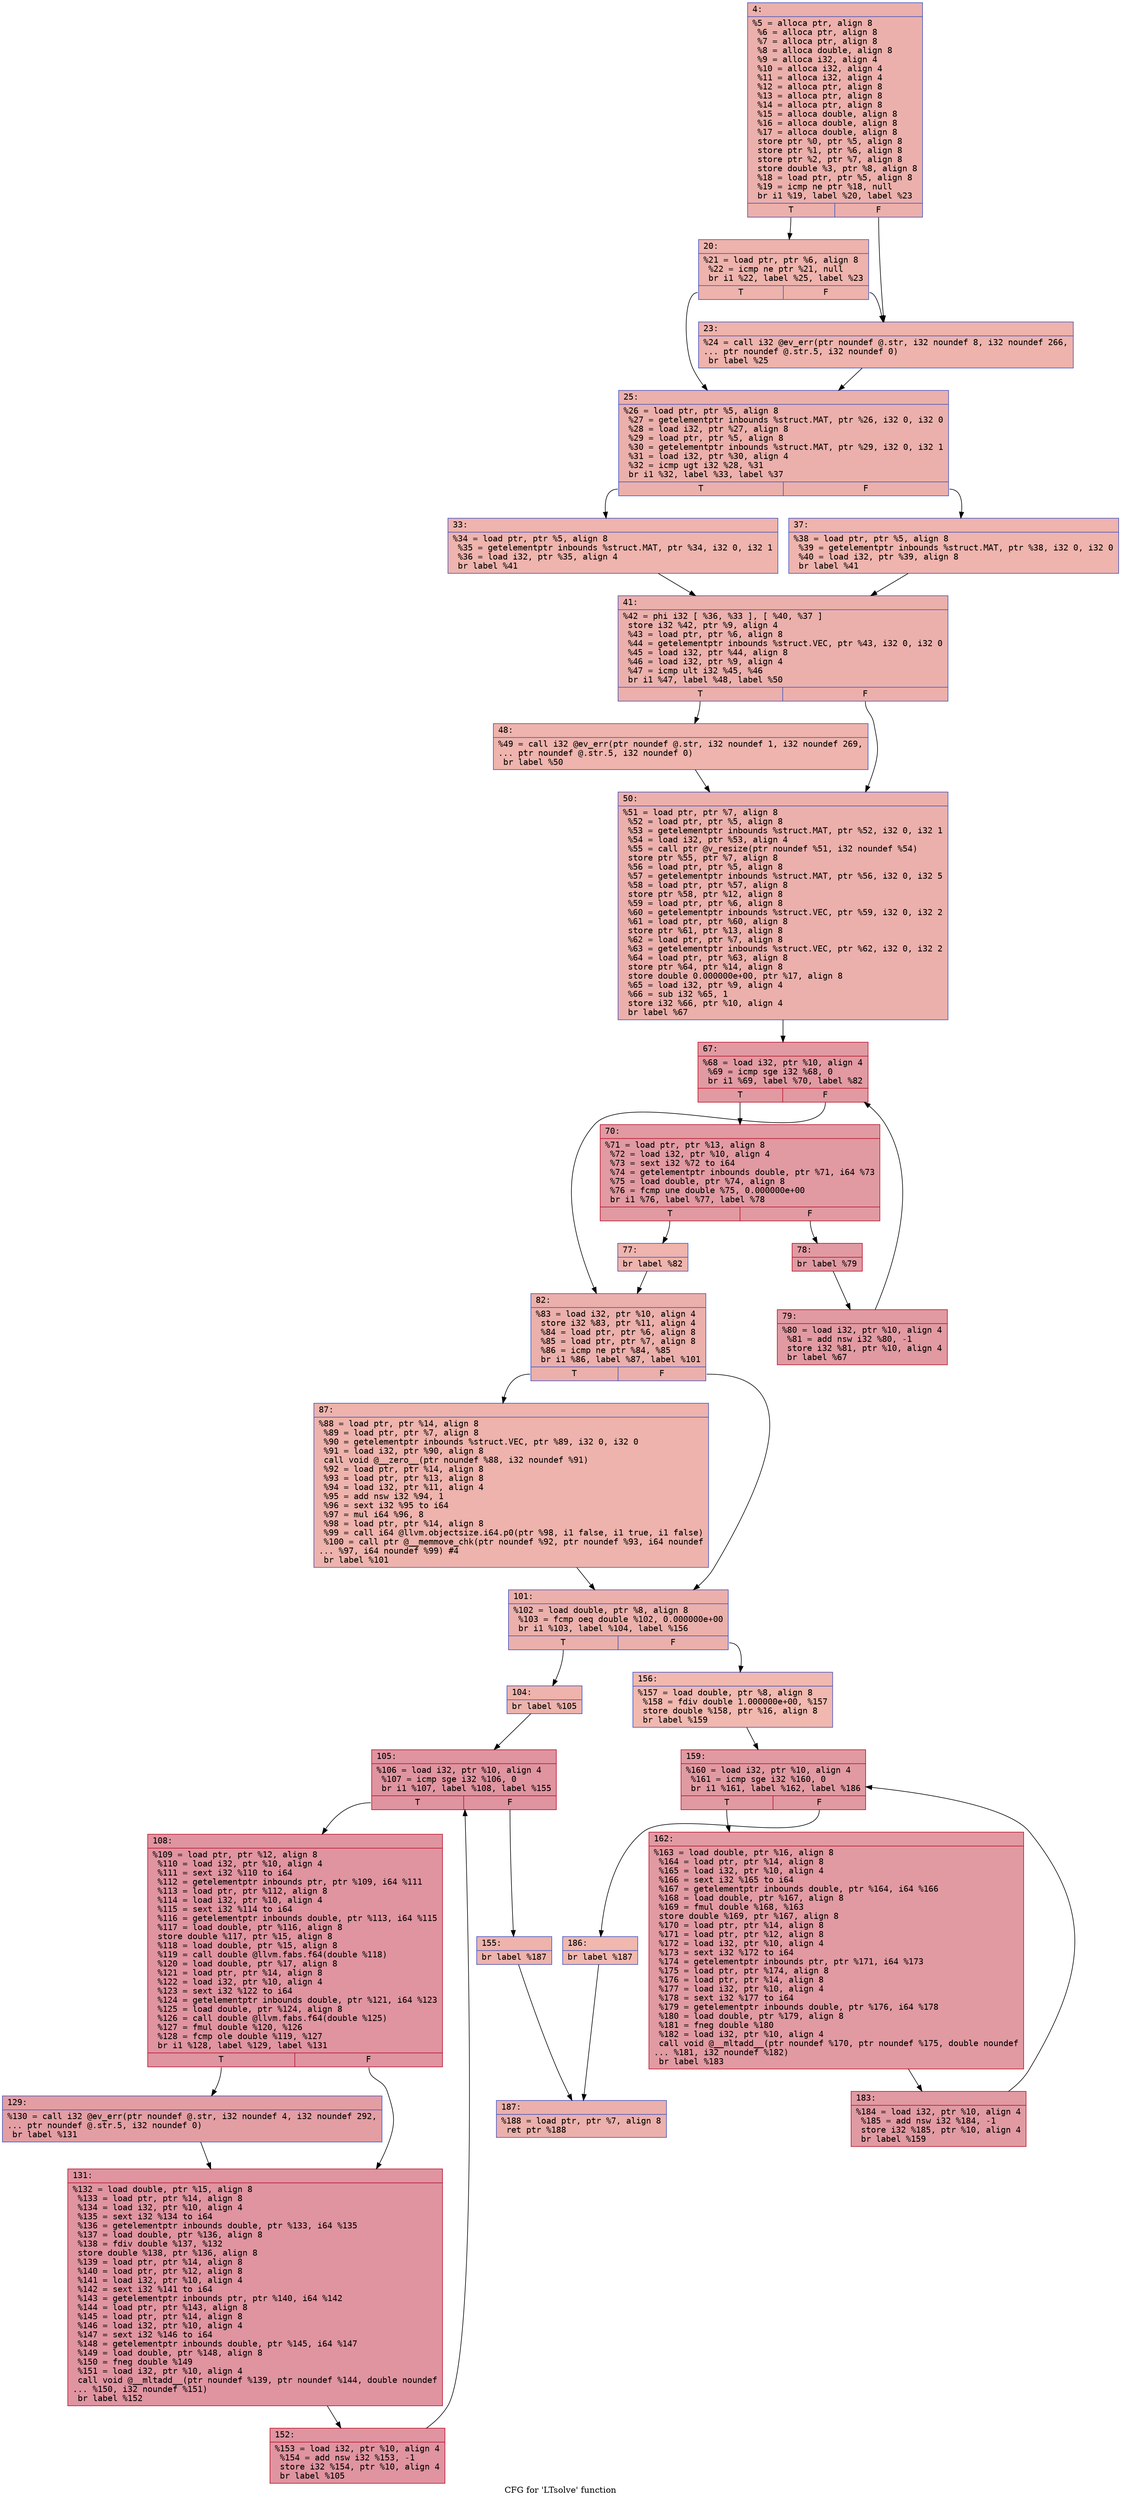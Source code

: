 digraph "CFG for 'LTsolve' function" {
	label="CFG for 'LTsolve' function";

	Node0x600001540190 [shape=record,color="#3d50c3ff", style=filled, fillcolor="#d24b4070" fontname="Courier",label="{4:\l|  %5 = alloca ptr, align 8\l  %6 = alloca ptr, align 8\l  %7 = alloca ptr, align 8\l  %8 = alloca double, align 8\l  %9 = alloca i32, align 4\l  %10 = alloca i32, align 4\l  %11 = alloca i32, align 4\l  %12 = alloca ptr, align 8\l  %13 = alloca ptr, align 8\l  %14 = alloca ptr, align 8\l  %15 = alloca double, align 8\l  %16 = alloca double, align 8\l  %17 = alloca double, align 8\l  store ptr %0, ptr %5, align 8\l  store ptr %1, ptr %6, align 8\l  store ptr %2, ptr %7, align 8\l  store double %3, ptr %8, align 8\l  %18 = load ptr, ptr %5, align 8\l  %19 = icmp ne ptr %18, null\l  br i1 %19, label %20, label %23\l|{<s0>T|<s1>F}}"];
	Node0x600001540190:s0 -> Node0x6000015401e0[tooltip="4 -> 20\nProbability 62.50%" ];
	Node0x600001540190:s1 -> Node0x600001540230[tooltip="4 -> 23\nProbability 37.50%" ];
	Node0x6000015401e0 [shape=record,color="#3d50c3ff", style=filled, fillcolor="#d6524470" fontname="Courier",label="{20:\l|  %21 = load ptr, ptr %6, align 8\l  %22 = icmp ne ptr %21, null\l  br i1 %22, label %25, label %23\l|{<s0>T|<s1>F}}"];
	Node0x6000015401e0:s0 -> Node0x600001540280[tooltip="20 -> 25\nProbability 62.50%" ];
	Node0x6000015401e0:s1 -> Node0x600001540230[tooltip="20 -> 23\nProbability 37.50%" ];
	Node0x600001540230 [shape=record,color="#3d50c3ff", style=filled, fillcolor="#d6524470" fontname="Courier",label="{23:\l|  %24 = call i32 @ev_err(ptr noundef @.str, i32 noundef 8, i32 noundef 266,\l... ptr noundef @.str.5, i32 noundef 0)\l  br label %25\l}"];
	Node0x600001540230 -> Node0x600001540280[tooltip="23 -> 25\nProbability 100.00%" ];
	Node0x600001540280 [shape=record,color="#3d50c3ff", style=filled, fillcolor="#d24b4070" fontname="Courier",label="{25:\l|  %26 = load ptr, ptr %5, align 8\l  %27 = getelementptr inbounds %struct.MAT, ptr %26, i32 0, i32 0\l  %28 = load i32, ptr %27, align 8\l  %29 = load ptr, ptr %5, align 8\l  %30 = getelementptr inbounds %struct.MAT, ptr %29, i32 0, i32 1\l  %31 = load i32, ptr %30, align 4\l  %32 = icmp ugt i32 %28, %31\l  br i1 %32, label %33, label %37\l|{<s0>T|<s1>F}}"];
	Node0x600001540280:s0 -> Node0x6000015402d0[tooltip="25 -> 33\nProbability 50.00%" ];
	Node0x600001540280:s1 -> Node0x600001540320[tooltip="25 -> 37\nProbability 50.00%" ];
	Node0x6000015402d0 [shape=record,color="#3d50c3ff", style=filled, fillcolor="#d8564670" fontname="Courier",label="{33:\l|  %34 = load ptr, ptr %5, align 8\l  %35 = getelementptr inbounds %struct.MAT, ptr %34, i32 0, i32 1\l  %36 = load i32, ptr %35, align 4\l  br label %41\l}"];
	Node0x6000015402d0 -> Node0x600001540370[tooltip="33 -> 41\nProbability 100.00%" ];
	Node0x600001540320 [shape=record,color="#3d50c3ff", style=filled, fillcolor="#d8564670" fontname="Courier",label="{37:\l|  %38 = load ptr, ptr %5, align 8\l  %39 = getelementptr inbounds %struct.MAT, ptr %38, i32 0, i32 0\l  %40 = load i32, ptr %39, align 8\l  br label %41\l}"];
	Node0x600001540320 -> Node0x600001540370[tooltip="37 -> 41\nProbability 100.00%" ];
	Node0x600001540370 [shape=record,color="#3d50c3ff", style=filled, fillcolor="#d24b4070" fontname="Courier",label="{41:\l|  %42 = phi i32 [ %36, %33 ], [ %40, %37 ]\l  store i32 %42, ptr %9, align 4\l  %43 = load ptr, ptr %6, align 8\l  %44 = getelementptr inbounds %struct.VEC, ptr %43, i32 0, i32 0\l  %45 = load i32, ptr %44, align 8\l  %46 = load i32, ptr %9, align 4\l  %47 = icmp ult i32 %45, %46\l  br i1 %47, label %48, label %50\l|{<s0>T|<s1>F}}"];
	Node0x600001540370:s0 -> Node0x6000015403c0[tooltip="41 -> 48\nProbability 50.00%" ];
	Node0x600001540370:s1 -> Node0x600001540410[tooltip="41 -> 50\nProbability 50.00%" ];
	Node0x6000015403c0 [shape=record,color="#3d50c3ff", style=filled, fillcolor="#d8564670" fontname="Courier",label="{48:\l|  %49 = call i32 @ev_err(ptr noundef @.str, i32 noundef 1, i32 noundef 269,\l... ptr noundef @.str.5, i32 noundef 0)\l  br label %50\l}"];
	Node0x6000015403c0 -> Node0x600001540410[tooltip="48 -> 50\nProbability 100.00%" ];
	Node0x600001540410 [shape=record,color="#3d50c3ff", style=filled, fillcolor="#d24b4070" fontname="Courier",label="{50:\l|  %51 = load ptr, ptr %7, align 8\l  %52 = load ptr, ptr %5, align 8\l  %53 = getelementptr inbounds %struct.MAT, ptr %52, i32 0, i32 1\l  %54 = load i32, ptr %53, align 4\l  %55 = call ptr @v_resize(ptr noundef %51, i32 noundef %54)\l  store ptr %55, ptr %7, align 8\l  %56 = load ptr, ptr %5, align 8\l  %57 = getelementptr inbounds %struct.MAT, ptr %56, i32 0, i32 5\l  %58 = load ptr, ptr %57, align 8\l  store ptr %58, ptr %12, align 8\l  %59 = load ptr, ptr %6, align 8\l  %60 = getelementptr inbounds %struct.VEC, ptr %59, i32 0, i32 2\l  %61 = load ptr, ptr %60, align 8\l  store ptr %61, ptr %13, align 8\l  %62 = load ptr, ptr %7, align 8\l  %63 = getelementptr inbounds %struct.VEC, ptr %62, i32 0, i32 2\l  %64 = load ptr, ptr %63, align 8\l  store ptr %64, ptr %14, align 8\l  store double 0.000000e+00, ptr %17, align 8\l  %65 = load i32, ptr %9, align 4\l  %66 = sub i32 %65, 1\l  store i32 %66, ptr %10, align 4\l  br label %67\l}"];
	Node0x600001540410 -> Node0x600001540460[tooltip="50 -> 67\nProbability 100.00%" ];
	Node0x600001540460 [shape=record,color="#b70d28ff", style=filled, fillcolor="#bb1b2c70" fontname="Courier",label="{67:\l|  %68 = load i32, ptr %10, align 4\l  %69 = icmp sge i32 %68, 0\l  br i1 %69, label %70, label %82\l|{<s0>T|<s1>F}}"];
	Node0x600001540460:s0 -> Node0x6000015404b0[tooltip="67 -> 70\nProbability 96.88%" ];
	Node0x600001540460:s1 -> Node0x6000015405f0[tooltip="67 -> 82\nProbability 3.12%" ];
	Node0x6000015404b0 [shape=record,color="#b70d28ff", style=filled, fillcolor="#bb1b2c70" fontname="Courier",label="{70:\l|  %71 = load ptr, ptr %13, align 8\l  %72 = load i32, ptr %10, align 4\l  %73 = sext i32 %72 to i64\l  %74 = getelementptr inbounds double, ptr %71, i64 %73\l  %75 = load double, ptr %74, align 8\l  %76 = fcmp une double %75, 0.000000e+00\l  br i1 %76, label %77, label %78\l|{<s0>T|<s1>F}}"];
	Node0x6000015404b0:s0 -> Node0x600001540500[tooltip="70 -> 77\nProbability 3.12%" ];
	Node0x6000015404b0:s1 -> Node0x600001540550[tooltip="70 -> 78\nProbability 96.88%" ];
	Node0x600001540500 [shape=record,color="#3d50c3ff", style=filled, fillcolor="#d8564670" fontname="Courier",label="{77:\l|  br label %82\l}"];
	Node0x600001540500 -> Node0x6000015405f0[tooltip="77 -> 82\nProbability 100.00%" ];
	Node0x600001540550 [shape=record,color="#b70d28ff", style=filled, fillcolor="#bb1b2c70" fontname="Courier",label="{78:\l|  br label %79\l}"];
	Node0x600001540550 -> Node0x6000015405a0[tooltip="78 -> 79\nProbability 100.00%" ];
	Node0x6000015405a0 [shape=record,color="#b70d28ff", style=filled, fillcolor="#bb1b2c70" fontname="Courier",label="{79:\l|  %80 = load i32, ptr %10, align 4\l  %81 = add nsw i32 %80, -1\l  store i32 %81, ptr %10, align 4\l  br label %67\l}"];
	Node0x6000015405a0 -> Node0x600001540460[tooltip="79 -> 67\nProbability 100.00%" ];
	Node0x6000015405f0 [shape=record,color="#3d50c3ff", style=filled, fillcolor="#d24b4070" fontname="Courier",label="{82:\l|  %83 = load i32, ptr %10, align 4\l  store i32 %83, ptr %11, align 4\l  %84 = load ptr, ptr %6, align 8\l  %85 = load ptr, ptr %7, align 8\l  %86 = icmp ne ptr %84, %85\l  br i1 %86, label %87, label %101\l|{<s0>T|<s1>F}}"];
	Node0x6000015405f0:s0 -> Node0x600001540640[tooltip="82 -> 87\nProbability 62.50%" ];
	Node0x6000015405f0:s1 -> Node0x600001540690[tooltip="82 -> 101\nProbability 37.50%" ];
	Node0x600001540640 [shape=record,color="#3d50c3ff", style=filled, fillcolor="#d6524470" fontname="Courier",label="{87:\l|  %88 = load ptr, ptr %14, align 8\l  %89 = load ptr, ptr %7, align 8\l  %90 = getelementptr inbounds %struct.VEC, ptr %89, i32 0, i32 0\l  %91 = load i32, ptr %90, align 8\l  call void @__zero__(ptr noundef %88, i32 noundef %91)\l  %92 = load ptr, ptr %14, align 8\l  %93 = load ptr, ptr %13, align 8\l  %94 = load i32, ptr %11, align 4\l  %95 = add nsw i32 %94, 1\l  %96 = sext i32 %95 to i64\l  %97 = mul i64 %96, 8\l  %98 = load ptr, ptr %14, align 8\l  %99 = call i64 @llvm.objectsize.i64.p0(ptr %98, i1 false, i1 true, i1 false)\l  %100 = call ptr @__memmove_chk(ptr noundef %92, ptr noundef %93, i64 noundef\l... %97, i64 noundef %99) #4\l  br label %101\l}"];
	Node0x600001540640 -> Node0x600001540690[tooltip="87 -> 101\nProbability 100.00%" ];
	Node0x600001540690 [shape=record,color="#3d50c3ff", style=filled, fillcolor="#d24b4070" fontname="Courier",label="{101:\l|  %102 = load double, ptr %8, align 8\l  %103 = fcmp oeq double %102, 0.000000e+00\l  br i1 %103, label %104, label %156\l|{<s0>T|<s1>F}}"];
	Node0x600001540690:s0 -> Node0x6000015406e0[tooltip="101 -> 104\nProbability 62.50%" ];
	Node0x600001540690:s1 -> Node0x600001540910[tooltip="101 -> 156\nProbability 37.50%" ];
	Node0x6000015406e0 [shape=record,color="#3d50c3ff", style=filled, fillcolor="#d6524470" fontname="Courier",label="{104:\l|  br label %105\l}"];
	Node0x6000015406e0 -> Node0x600001540730[tooltip="104 -> 105\nProbability 100.00%" ];
	Node0x600001540730 [shape=record,color="#b70d28ff", style=filled, fillcolor="#b70d2870" fontname="Courier",label="{105:\l|  %106 = load i32, ptr %10, align 4\l  %107 = icmp sge i32 %106, 0\l  br i1 %107, label %108, label %155\l|{<s0>T|<s1>F}}"];
	Node0x600001540730:s0 -> Node0x600001540780[tooltip="105 -> 108\nProbability 96.88%" ];
	Node0x600001540730:s1 -> Node0x6000015408c0[tooltip="105 -> 155\nProbability 3.12%" ];
	Node0x600001540780 [shape=record,color="#b70d28ff", style=filled, fillcolor="#b70d2870" fontname="Courier",label="{108:\l|  %109 = load ptr, ptr %12, align 8\l  %110 = load i32, ptr %10, align 4\l  %111 = sext i32 %110 to i64\l  %112 = getelementptr inbounds ptr, ptr %109, i64 %111\l  %113 = load ptr, ptr %112, align 8\l  %114 = load i32, ptr %10, align 4\l  %115 = sext i32 %114 to i64\l  %116 = getelementptr inbounds double, ptr %113, i64 %115\l  %117 = load double, ptr %116, align 8\l  store double %117, ptr %15, align 8\l  %118 = load double, ptr %15, align 8\l  %119 = call double @llvm.fabs.f64(double %118)\l  %120 = load double, ptr %17, align 8\l  %121 = load ptr, ptr %14, align 8\l  %122 = load i32, ptr %10, align 4\l  %123 = sext i32 %122 to i64\l  %124 = getelementptr inbounds double, ptr %121, i64 %123\l  %125 = load double, ptr %124, align 8\l  %126 = call double @llvm.fabs.f64(double %125)\l  %127 = fmul double %120, %126\l  %128 = fcmp ole double %119, %127\l  br i1 %128, label %129, label %131\l|{<s0>T|<s1>F}}"];
	Node0x600001540780:s0 -> Node0x6000015407d0[tooltip="108 -> 129\nProbability 50.00%" ];
	Node0x600001540780:s1 -> Node0x600001540820[tooltip="108 -> 131\nProbability 50.00%" ];
	Node0x6000015407d0 [shape=record,color="#3d50c3ff", style=filled, fillcolor="#be242e70" fontname="Courier",label="{129:\l|  %130 = call i32 @ev_err(ptr noundef @.str, i32 noundef 4, i32 noundef 292,\l... ptr noundef @.str.5, i32 noundef 0)\l  br label %131\l}"];
	Node0x6000015407d0 -> Node0x600001540820[tooltip="129 -> 131\nProbability 100.00%" ];
	Node0x600001540820 [shape=record,color="#b70d28ff", style=filled, fillcolor="#b70d2870" fontname="Courier",label="{131:\l|  %132 = load double, ptr %15, align 8\l  %133 = load ptr, ptr %14, align 8\l  %134 = load i32, ptr %10, align 4\l  %135 = sext i32 %134 to i64\l  %136 = getelementptr inbounds double, ptr %133, i64 %135\l  %137 = load double, ptr %136, align 8\l  %138 = fdiv double %137, %132\l  store double %138, ptr %136, align 8\l  %139 = load ptr, ptr %14, align 8\l  %140 = load ptr, ptr %12, align 8\l  %141 = load i32, ptr %10, align 4\l  %142 = sext i32 %141 to i64\l  %143 = getelementptr inbounds ptr, ptr %140, i64 %142\l  %144 = load ptr, ptr %143, align 8\l  %145 = load ptr, ptr %14, align 8\l  %146 = load i32, ptr %10, align 4\l  %147 = sext i32 %146 to i64\l  %148 = getelementptr inbounds double, ptr %145, i64 %147\l  %149 = load double, ptr %148, align 8\l  %150 = fneg double %149\l  %151 = load i32, ptr %10, align 4\l  call void @__mltadd__(ptr noundef %139, ptr noundef %144, double noundef\l... %150, i32 noundef %151)\l  br label %152\l}"];
	Node0x600001540820 -> Node0x600001540870[tooltip="131 -> 152\nProbability 100.00%" ];
	Node0x600001540870 [shape=record,color="#b70d28ff", style=filled, fillcolor="#b70d2870" fontname="Courier",label="{152:\l|  %153 = load i32, ptr %10, align 4\l  %154 = add nsw i32 %153, -1\l  store i32 %154, ptr %10, align 4\l  br label %105\l}"];
	Node0x600001540870 -> Node0x600001540730[tooltip="152 -> 105\nProbability 100.00%" ];
	Node0x6000015408c0 [shape=record,color="#3d50c3ff", style=filled, fillcolor="#d6524470" fontname="Courier",label="{155:\l|  br label %187\l}"];
	Node0x6000015408c0 -> Node0x600001540aa0[tooltip="155 -> 187\nProbability 100.00%" ];
	Node0x600001540910 [shape=record,color="#3d50c3ff", style=filled, fillcolor="#dc5d4a70" fontname="Courier",label="{156:\l|  %157 = load double, ptr %8, align 8\l  %158 = fdiv double 1.000000e+00, %157\l  store double %158, ptr %16, align 8\l  br label %159\l}"];
	Node0x600001540910 -> Node0x600001540960[tooltip="156 -> 159\nProbability 100.00%" ];
	Node0x600001540960 [shape=record,color="#b70d28ff", style=filled, fillcolor="#bb1b2c70" fontname="Courier",label="{159:\l|  %160 = load i32, ptr %10, align 4\l  %161 = icmp sge i32 %160, 0\l  br i1 %161, label %162, label %186\l|{<s0>T|<s1>F}}"];
	Node0x600001540960:s0 -> Node0x6000015409b0[tooltip="159 -> 162\nProbability 96.88%" ];
	Node0x600001540960:s1 -> Node0x600001540a50[tooltip="159 -> 186\nProbability 3.12%" ];
	Node0x6000015409b0 [shape=record,color="#b70d28ff", style=filled, fillcolor="#bb1b2c70" fontname="Courier",label="{162:\l|  %163 = load double, ptr %16, align 8\l  %164 = load ptr, ptr %14, align 8\l  %165 = load i32, ptr %10, align 4\l  %166 = sext i32 %165 to i64\l  %167 = getelementptr inbounds double, ptr %164, i64 %166\l  %168 = load double, ptr %167, align 8\l  %169 = fmul double %168, %163\l  store double %169, ptr %167, align 8\l  %170 = load ptr, ptr %14, align 8\l  %171 = load ptr, ptr %12, align 8\l  %172 = load i32, ptr %10, align 4\l  %173 = sext i32 %172 to i64\l  %174 = getelementptr inbounds ptr, ptr %171, i64 %173\l  %175 = load ptr, ptr %174, align 8\l  %176 = load ptr, ptr %14, align 8\l  %177 = load i32, ptr %10, align 4\l  %178 = sext i32 %177 to i64\l  %179 = getelementptr inbounds double, ptr %176, i64 %178\l  %180 = load double, ptr %179, align 8\l  %181 = fneg double %180\l  %182 = load i32, ptr %10, align 4\l  call void @__mltadd__(ptr noundef %170, ptr noundef %175, double noundef\l... %181, i32 noundef %182)\l  br label %183\l}"];
	Node0x6000015409b0 -> Node0x600001540a00[tooltip="162 -> 183\nProbability 100.00%" ];
	Node0x600001540a00 [shape=record,color="#b70d28ff", style=filled, fillcolor="#bb1b2c70" fontname="Courier",label="{183:\l|  %184 = load i32, ptr %10, align 4\l  %185 = add nsw i32 %184, -1\l  store i32 %185, ptr %10, align 4\l  br label %159\l}"];
	Node0x600001540a00 -> Node0x600001540960[tooltip="183 -> 159\nProbability 100.00%" ];
	Node0x600001540a50 [shape=record,color="#3d50c3ff", style=filled, fillcolor="#dc5d4a70" fontname="Courier",label="{186:\l|  br label %187\l}"];
	Node0x600001540a50 -> Node0x600001540aa0[tooltip="186 -> 187\nProbability 100.00%" ];
	Node0x600001540aa0 [shape=record,color="#3d50c3ff", style=filled, fillcolor="#d24b4070" fontname="Courier",label="{187:\l|  %188 = load ptr, ptr %7, align 8\l  ret ptr %188\l}"];
}
